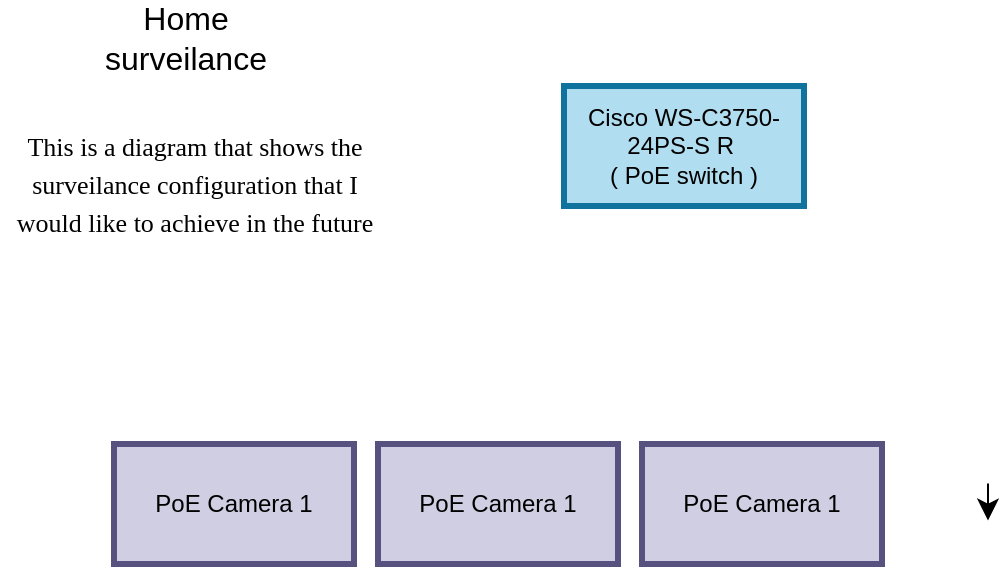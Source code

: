 <mxfile version="26.0.4">
  <diagram name="Strona-1" id="nJUvZh1QFVt4OPDC8kqH">
    <mxGraphModel dx="1053" dy="975" grid="0" gridSize="10" guides="1" tooltips="1" connect="1" arrows="1" fold="1" page="0" pageScale="1" pageWidth="827" pageHeight="1169" math="0" shadow="0">
      <root>
        <mxCell id="0" />
        <mxCell id="1" parent="0" />
        <mxCell id="Wyhij3CR_IM3lct0uTAS-1" value="Home surveilance" style="text;strokeColor=none;align=center;fillColor=none;html=1;verticalAlign=middle;whiteSpace=wrap;rounded=0;fontSize=16;" vertex="1" parent="1">
          <mxGeometry x="62" y="16" width="60" height="30" as="geometry" />
        </mxCell>
        <mxCell id="Wyhij3CR_IM3lct0uTAS-4" value="&lt;p&gt;&lt;font style=&quot;font-size: 13px;&quot; face=&quot;Verdana&quot;&gt;This is a diagram that shows the surveilance configuration that I would like to achieve in the future&lt;/font&gt;&lt;/p&gt;" style="text;strokeColor=none;align=center;fillColor=none;html=1;verticalAlign=middle;whiteSpace=wrap;rounded=0;fontSize=16;" vertex="1" parent="1">
          <mxGeometry x="-1" y="55" width="195" height="96" as="geometry" />
        </mxCell>
        <mxCell id="Wyhij3CR_IM3lct0uTAS-5" value="Cisco WS-C3750-24PS-S R&amp;nbsp;&lt;div&gt;( PoE switch )&lt;/div&gt;" style="whiteSpace=wrap;html=1;fillColor=#b1ddf0;strokeColor=#10739e;strokeWidth=3;" vertex="1" parent="1">
          <mxGeometry x="281" y="55" width="120" height="60" as="geometry" />
        </mxCell>
        <mxCell id="Wyhij3CR_IM3lct0uTAS-7" style="edgeStyle=none;curved=1;rounded=0;orthogonalLoop=1;jettySize=auto;html=1;fontSize=12;startSize=8;endSize=8;" edge="1" parent="1">
          <mxGeometry relative="1" as="geometry">
            <mxPoint x="493" y="253.739" as="sourcePoint" />
            <mxPoint x="493" y="272.261" as="targetPoint" />
          </mxGeometry>
        </mxCell>
        <mxCell id="Wyhij3CR_IM3lct0uTAS-8" value="PoE Camera 1" style="whiteSpace=wrap;html=1;fillColor=#d0cee2;strokeColor=#56517e;strokeWidth=3;" vertex="1" parent="1">
          <mxGeometry x="56" y="234" width="120" height="60" as="geometry" />
        </mxCell>
        <mxCell id="Wyhij3CR_IM3lct0uTAS-9" value="PoE Camera 1" style="whiteSpace=wrap;html=1;fillColor=#d0cee2;strokeColor=#56517e;strokeWidth=3;" vertex="1" parent="1">
          <mxGeometry x="188" y="234" width="120" height="60" as="geometry" />
        </mxCell>
        <mxCell id="Wyhij3CR_IM3lct0uTAS-10" value="PoE Camera 1" style="whiteSpace=wrap;html=1;fillColor=#d0cee2;strokeColor=#56517e;strokeWidth=3;" vertex="1" parent="1">
          <mxGeometry x="320" y="234" width="120" height="60" as="geometry" />
        </mxCell>
      </root>
    </mxGraphModel>
  </diagram>
</mxfile>
